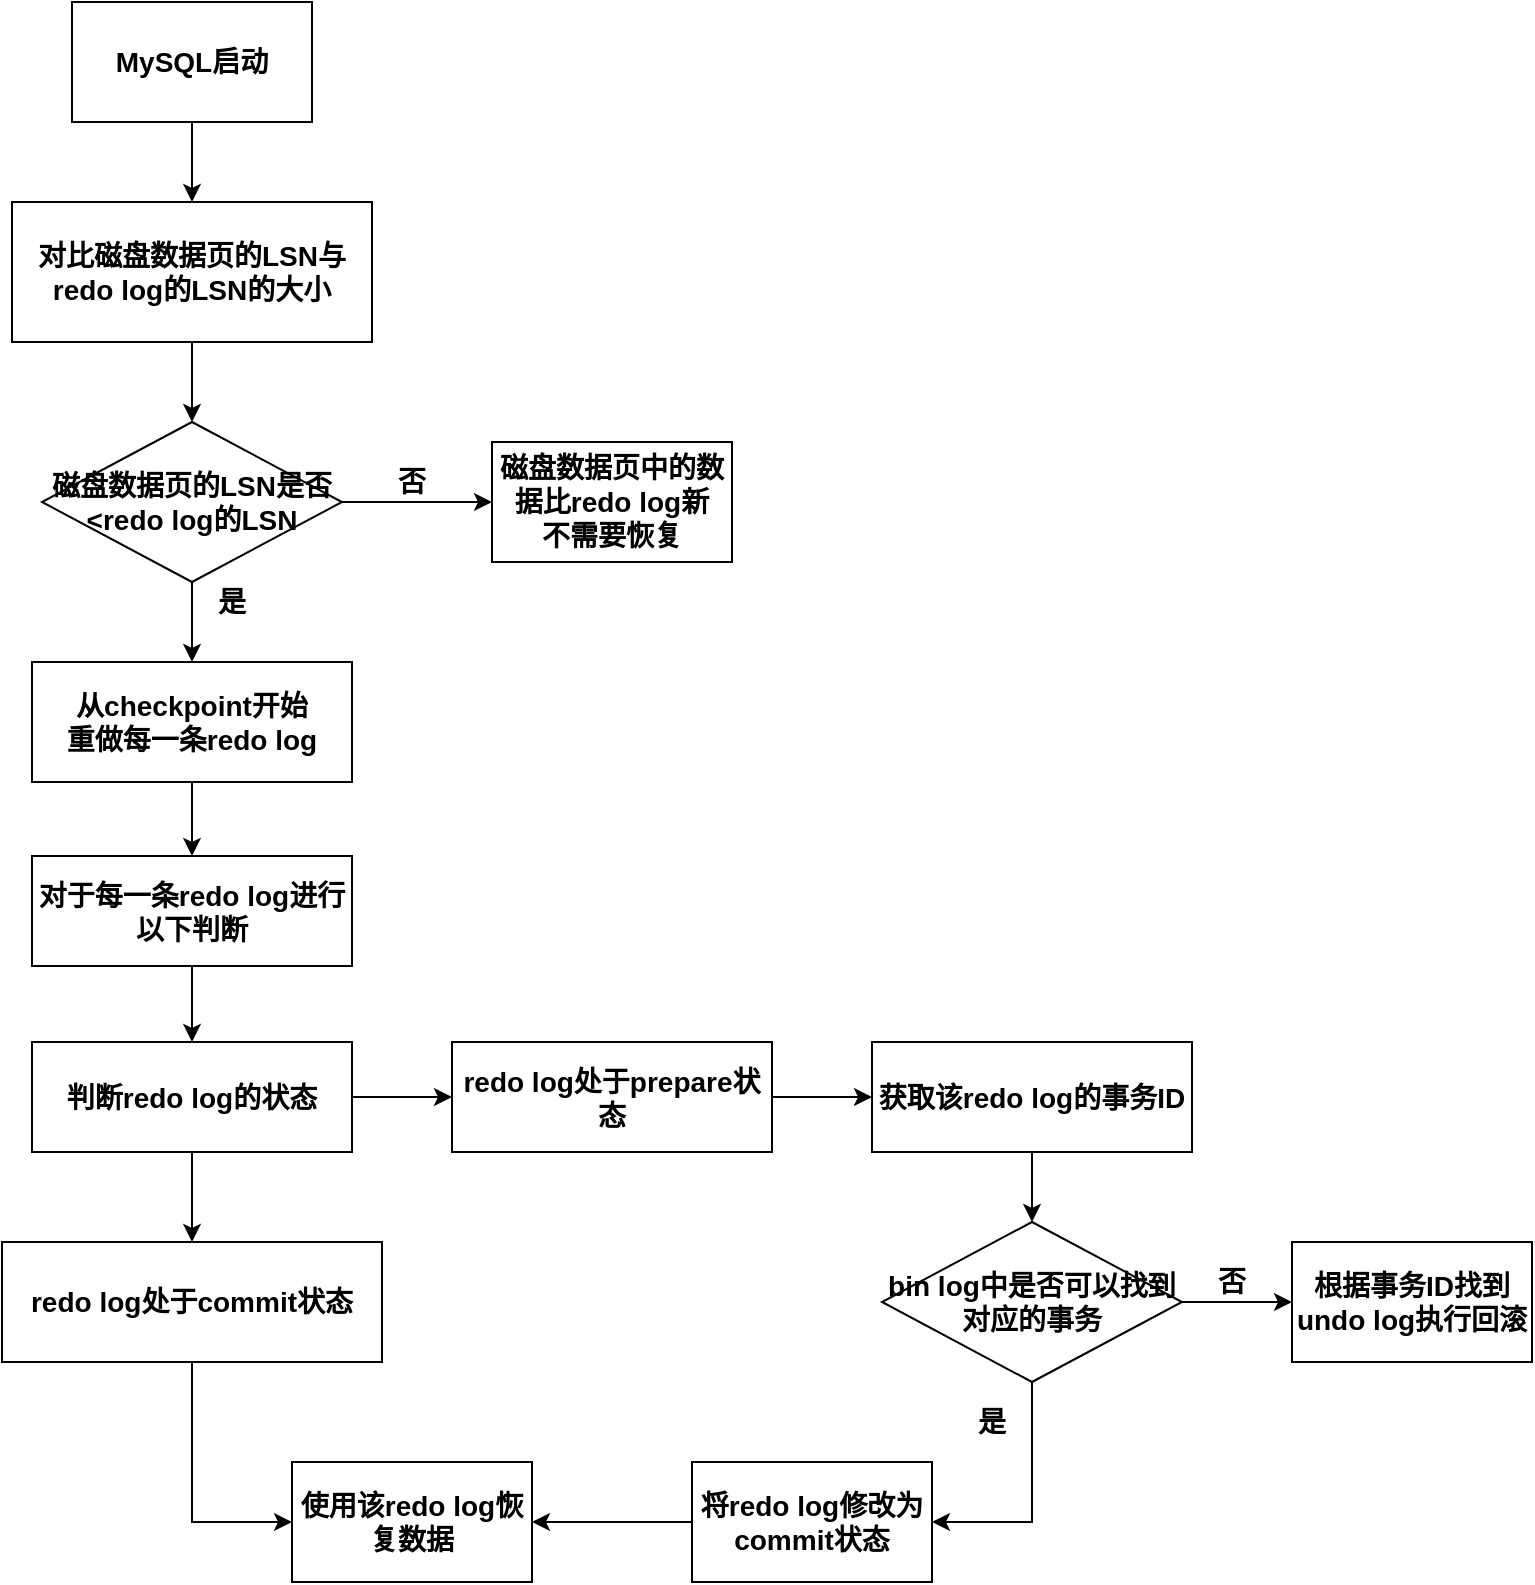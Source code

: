<mxfile version="15.2.7" type="device"><diagram id="9B_LuViqMTRZiERlOwir" name="第 1 页"><mxGraphModel dx="1463" dy="846" grid="1" gridSize="10" guides="1" tooltips="1" connect="1" arrows="1" fold="1" page="1" pageScale="1" pageWidth="827" pageHeight="1169" math="0" shadow="0"><root><mxCell id="0"/><mxCell id="1" parent="0"/><mxCell id="4VyFQLdhFJMEIyH3tBcR-4" style="edgeStyle=orthogonalEdgeStyle;rounded=0;orthogonalLoop=1;jettySize=auto;html=1;exitX=0.5;exitY=1;exitDx=0;exitDy=0;entryX=0.5;entryY=0;entryDx=0;entryDy=0;" edge="1" parent="1" source="4VyFQLdhFJMEIyH3tBcR-1" target="4VyFQLdhFJMEIyH3tBcR-2"><mxGeometry relative="1" as="geometry"/></mxCell><mxCell id="4VyFQLdhFJMEIyH3tBcR-1" value="&lt;b&gt;&lt;font style=&quot;font-size: 14px&quot;&gt;MySQL启动&lt;/font&gt;&lt;/b&gt;" style="rounded=0;whiteSpace=wrap;html=1;" vertex="1" parent="1"><mxGeometry x="45" y="210" width="120" height="60" as="geometry"/></mxCell><mxCell id="4VyFQLdhFJMEIyH3tBcR-5" style="edgeStyle=orthogonalEdgeStyle;rounded=0;orthogonalLoop=1;jettySize=auto;html=1;exitX=0.5;exitY=1;exitDx=0;exitDy=0;entryX=0.5;entryY=0;entryDx=0;entryDy=0;" edge="1" parent="1" source="4VyFQLdhFJMEIyH3tBcR-2" target="4VyFQLdhFJMEIyH3tBcR-3"><mxGeometry relative="1" as="geometry"/></mxCell><mxCell id="4VyFQLdhFJMEIyH3tBcR-2" value="&lt;b&gt;&lt;font style=&quot;font-size: 14px&quot;&gt;对比磁盘数据页的LSN与redo log的LSN的大小&lt;/font&gt;&lt;/b&gt;" style="rounded=0;whiteSpace=wrap;html=1;" vertex="1" parent="1"><mxGeometry x="15" y="310" width="180" height="70" as="geometry"/></mxCell><mxCell id="4VyFQLdhFJMEIyH3tBcR-7" style="edgeStyle=orthogonalEdgeStyle;rounded=0;orthogonalLoop=1;jettySize=auto;html=1;exitX=1;exitY=0.5;exitDx=0;exitDy=0;entryX=0;entryY=0.5;entryDx=0;entryDy=0;" edge="1" parent="1" source="4VyFQLdhFJMEIyH3tBcR-3" target="4VyFQLdhFJMEIyH3tBcR-6"><mxGeometry relative="1" as="geometry"/></mxCell><mxCell id="4VyFQLdhFJMEIyH3tBcR-9" style="edgeStyle=orthogonalEdgeStyle;rounded=0;orthogonalLoop=1;jettySize=auto;html=1;exitX=0.5;exitY=1;exitDx=0;exitDy=0;entryX=0.5;entryY=0;entryDx=0;entryDy=0;" edge="1" parent="1" source="4VyFQLdhFJMEIyH3tBcR-3" target="4VyFQLdhFJMEIyH3tBcR-8"><mxGeometry relative="1" as="geometry"/></mxCell><mxCell id="4VyFQLdhFJMEIyH3tBcR-3" value="&lt;b&gt;&lt;font style=&quot;font-size: 14px&quot;&gt;磁盘数据页的LSN是否&amp;lt;redo log的LSN&lt;/font&gt;&lt;/b&gt;" style="rhombus;whiteSpace=wrap;html=1;" vertex="1" parent="1"><mxGeometry x="30" y="420" width="150" height="80" as="geometry"/></mxCell><mxCell id="4VyFQLdhFJMEIyH3tBcR-6" value="&lt;b&gt;&lt;font style=&quot;font-size: 14px&quot;&gt;磁盘数据页中的数据比redo log新&lt;br&gt;不需要恢复&lt;/font&gt;&lt;/b&gt;" style="rounded=0;whiteSpace=wrap;html=1;" vertex="1" parent="1"><mxGeometry x="255" y="430" width="120" height="60" as="geometry"/></mxCell><mxCell id="4VyFQLdhFJMEIyH3tBcR-13" style="edgeStyle=orthogonalEdgeStyle;rounded=0;orthogonalLoop=1;jettySize=auto;html=1;exitX=0.5;exitY=1;exitDx=0;exitDy=0;entryX=0.5;entryY=0;entryDx=0;entryDy=0;" edge="1" parent="1" source="4VyFQLdhFJMEIyH3tBcR-8" target="4VyFQLdhFJMEIyH3tBcR-12"><mxGeometry relative="1" as="geometry"/></mxCell><mxCell id="4VyFQLdhFJMEIyH3tBcR-8" value="&lt;b&gt;&lt;font style=&quot;font-size: 14px&quot;&gt;从checkpoint开始&lt;br&gt;重做每一条redo log&lt;br&gt;&lt;/font&gt;&lt;/b&gt;" style="rounded=0;whiteSpace=wrap;html=1;" vertex="1" parent="1"><mxGeometry x="25" y="540" width="160" height="60" as="geometry"/></mxCell><mxCell id="4VyFQLdhFJMEIyH3tBcR-10" value="&lt;b&gt;&lt;font style=&quot;font-size: 14px&quot;&gt;否&lt;/font&gt;&lt;/b&gt;" style="text;html=1;strokeColor=none;fillColor=none;align=center;verticalAlign=middle;whiteSpace=wrap;rounded=0;" vertex="1" parent="1"><mxGeometry x="195" y="440" width="40" height="20" as="geometry"/></mxCell><mxCell id="4VyFQLdhFJMEIyH3tBcR-11" value="&lt;b&gt;&lt;font style=&quot;font-size: 14px&quot;&gt;是&lt;/font&gt;&lt;/b&gt;" style="text;html=1;strokeColor=none;fillColor=none;align=center;verticalAlign=middle;whiteSpace=wrap;rounded=0;" vertex="1" parent="1"><mxGeometry x="105" y="500" width="40" height="20" as="geometry"/></mxCell><mxCell id="4VyFQLdhFJMEIyH3tBcR-15" style="edgeStyle=orthogonalEdgeStyle;rounded=0;orthogonalLoop=1;jettySize=auto;html=1;exitX=0.5;exitY=1;exitDx=0;exitDy=0;entryX=0.5;entryY=0;entryDx=0;entryDy=0;" edge="1" parent="1" source="4VyFQLdhFJMEIyH3tBcR-12" target="4VyFQLdhFJMEIyH3tBcR-14"><mxGeometry relative="1" as="geometry"/></mxCell><mxCell id="4VyFQLdhFJMEIyH3tBcR-12" value="&lt;b&gt;&lt;font style=&quot;font-size: 14px&quot;&gt;对于每一条redo log进行以下判断&lt;br&gt;&lt;/font&gt;&lt;/b&gt;" style="rounded=0;whiteSpace=wrap;html=1;" vertex="1" parent="1"><mxGeometry x="25" y="637" width="160" height="55" as="geometry"/></mxCell><mxCell id="4VyFQLdhFJMEIyH3tBcR-17" style="edgeStyle=orthogonalEdgeStyle;rounded=0;orthogonalLoop=1;jettySize=auto;html=1;exitX=0.5;exitY=1;exitDx=0;exitDy=0;entryX=0.5;entryY=0;entryDx=0;entryDy=0;" edge="1" parent="1" source="4VyFQLdhFJMEIyH3tBcR-14" target="4VyFQLdhFJMEIyH3tBcR-16"><mxGeometry relative="1" as="geometry"/></mxCell><mxCell id="4VyFQLdhFJMEIyH3tBcR-20" style="edgeStyle=orthogonalEdgeStyle;rounded=0;orthogonalLoop=1;jettySize=auto;html=1;exitX=1;exitY=0.5;exitDx=0;exitDy=0;entryX=0;entryY=0.5;entryDx=0;entryDy=0;" edge="1" parent="1" source="4VyFQLdhFJMEIyH3tBcR-14" target="4VyFQLdhFJMEIyH3tBcR-18"><mxGeometry relative="1" as="geometry"/></mxCell><mxCell id="4VyFQLdhFJMEIyH3tBcR-14" value="&lt;b&gt;&lt;font style=&quot;font-size: 14px&quot;&gt;判断redo log的状态&lt;br&gt;&lt;/font&gt;&lt;/b&gt;" style="rounded=0;whiteSpace=wrap;html=1;" vertex="1" parent="1"><mxGeometry x="25" y="730" width="160" height="55" as="geometry"/></mxCell><mxCell id="4VyFQLdhFJMEIyH3tBcR-28" style="edgeStyle=orthogonalEdgeStyle;rounded=0;orthogonalLoop=1;jettySize=auto;html=1;exitX=0.5;exitY=1;exitDx=0;exitDy=0;entryX=0;entryY=0.5;entryDx=0;entryDy=0;" edge="1" parent="1" source="4VyFQLdhFJMEIyH3tBcR-16" target="4VyFQLdhFJMEIyH3tBcR-27"><mxGeometry relative="1" as="geometry"/></mxCell><mxCell id="4VyFQLdhFJMEIyH3tBcR-16" value="&lt;b&gt;&lt;font style=&quot;font-size: 14px&quot;&gt;redo log处于commit状态&lt;br&gt;&lt;/font&gt;&lt;/b&gt;" style="rounded=0;whiteSpace=wrap;html=1;" vertex="1" parent="1"><mxGeometry x="10" y="830" width="190" height="60" as="geometry"/></mxCell><mxCell id="4VyFQLdhFJMEIyH3tBcR-21" style="edgeStyle=orthogonalEdgeStyle;rounded=0;orthogonalLoop=1;jettySize=auto;html=1;exitX=1;exitY=0.5;exitDx=0;exitDy=0;entryX=0;entryY=0.5;entryDx=0;entryDy=0;" edge="1" parent="1" source="4VyFQLdhFJMEIyH3tBcR-18" target="4VyFQLdhFJMEIyH3tBcR-19"><mxGeometry relative="1" as="geometry"/></mxCell><mxCell id="4VyFQLdhFJMEIyH3tBcR-18" value="&lt;b&gt;&lt;font style=&quot;font-size: 14px&quot;&gt;redo log处于prepare状态&lt;br&gt;&lt;/font&gt;&lt;/b&gt;" style="rounded=0;whiteSpace=wrap;html=1;" vertex="1" parent="1"><mxGeometry x="235" y="730" width="160" height="55" as="geometry"/></mxCell><mxCell id="4VyFQLdhFJMEIyH3tBcR-25" style="edgeStyle=orthogonalEdgeStyle;rounded=0;orthogonalLoop=1;jettySize=auto;html=1;exitX=0.5;exitY=1;exitDx=0;exitDy=0;entryX=0.5;entryY=0;entryDx=0;entryDy=0;" edge="1" parent="1" source="4VyFQLdhFJMEIyH3tBcR-19" target="4VyFQLdhFJMEIyH3tBcR-24"><mxGeometry relative="1" as="geometry"/></mxCell><mxCell id="4VyFQLdhFJMEIyH3tBcR-19" value="&lt;b&gt;&lt;font style=&quot;font-size: 14px&quot;&gt;获取该redo log的事务ID&lt;br&gt;&lt;/font&gt;&lt;/b&gt;" style="rounded=0;whiteSpace=wrap;html=1;" vertex="1" parent="1"><mxGeometry x="445" y="730" width="160" height="55" as="geometry"/></mxCell><mxCell id="4VyFQLdhFJMEIyH3tBcR-30" style="edgeStyle=orthogonalEdgeStyle;rounded=0;orthogonalLoop=1;jettySize=auto;html=1;exitX=1;exitY=0.5;exitDx=0;exitDy=0;" edge="1" parent="1" source="4VyFQLdhFJMEIyH3tBcR-24" target="4VyFQLdhFJMEIyH3tBcR-26"><mxGeometry relative="1" as="geometry"/></mxCell><mxCell id="4VyFQLdhFJMEIyH3tBcR-34" style="edgeStyle=orthogonalEdgeStyle;rounded=0;orthogonalLoop=1;jettySize=auto;html=1;exitX=0.5;exitY=1;exitDx=0;exitDy=0;entryX=1;entryY=0.5;entryDx=0;entryDy=0;" edge="1" parent="1" source="4VyFQLdhFJMEIyH3tBcR-24" target="4VyFQLdhFJMEIyH3tBcR-33"><mxGeometry relative="1" as="geometry"/></mxCell><mxCell id="4VyFQLdhFJMEIyH3tBcR-24" value="&lt;b&gt;&lt;font style=&quot;font-size: 14px&quot;&gt;bin log中是否可以找到对应的事务&lt;/font&gt;&lt;/b&gt;" style="rhombus;whiteSpace=wrap;html=1;" vertex="1" parent="1"><mxGeometry x="450" y="820" width="150" height="80" as="geometry"/></mxCell><mxCell id="4VyFQLdhFJMEIyH3tBcR-26" value="&lt;b&gt;&lt;font style=&quot;font-size: 14px&quot;&gt;根据事务ID找到undo log执行回滚&lt;/font&gt;&lt;/b&gt;" style="rounded=0;whiteSpace=wrap;html=1;" vertex="1" parent="1"><mxGeometry x="655" y="830" width="120" height="60" as="geometry"/></mxCell><mxCell id="4VyFQLdhFJMEIyH3tBcR-27" value="&lt;b&gt;&lt;font style=&quot;font-size: 14px&quot;&gt;使用该redo log恢复数据&lt;/font&gt;&lt;/b&gt;" style="rounded=0;whiteSpace=wrap;html=1;" vertex="1" parent="1"><mxGeometry x="155" y="940" width="120" height="60" as="geometry"/></mxCell><mxCell id="4VyFQLdhFJMEIyH3tBcR-31" value="&lt;b&gt;&lt;font style=&quot;font-size: 14px&quot;&gt;是&lt;/font&gt;&lt;/b&gt;" style="text;html=1;strokeColor=none;fillColor=none;align=center;verticalAlign=middle;whiteSpace=wrap;rounded=0;" vertex="1" parent="1"><mxGeometry x="485" y="910" width="40" height="20" as="geometry"/></mxCell><mxCell id="4VyFQLdhFJMEIyH3tBcR-32" value="&lt;b&gt;&lt;font style=&quot;font-size: 14px&quot;&gt;否&lt;/font&gt;&lt;/b&gt;" style="text;html=1;strokeColor=none;fillColor=none;align=center;verticalAlign=middle;whiteSpace=wrap;rounded=0;" vertex="1" parent="1"><mxGeometry x="605" y="840" width="40" height="20" as="geometry"/></mxCell><mxCell id="4VyFQLdhFJMEIyH3tBcR-35" style="edgeStyle=orthogonalEdgeStyle;rounded=0;orthogonalLoop=1;jettySize=auto;html=1;exitX=0;exitY=0.5;exitDx=0;exitDy=0;entryX=1;entryY=0.5;entryDx=0;entryDy=0;" edge="1" parent="1" source="4VyFQLdhFJMEIyH3tBcR-33" target="4VyFQLdhFJMEIyH3tBcR-27"><mxGeometry relative="1" as="geometry"/></mxCell><mxCell id="4VyFQLdhFJMEIyH3tBcR-33" value="&lt;b&gt;&lt;font style=&quot;font-size: 14px&quot;&gt;将redo log修改为commit状态&lt;/font&gt;&lt;/b&gt;" style="rounded=0;whiteSpace=wrap;html=1;" vertex="1" parent="1"><mxGeometry x="355" y="940" width="120" height="60" as="geometry"/></mxCell></root></mxGraphModel></diagram></mxfile>